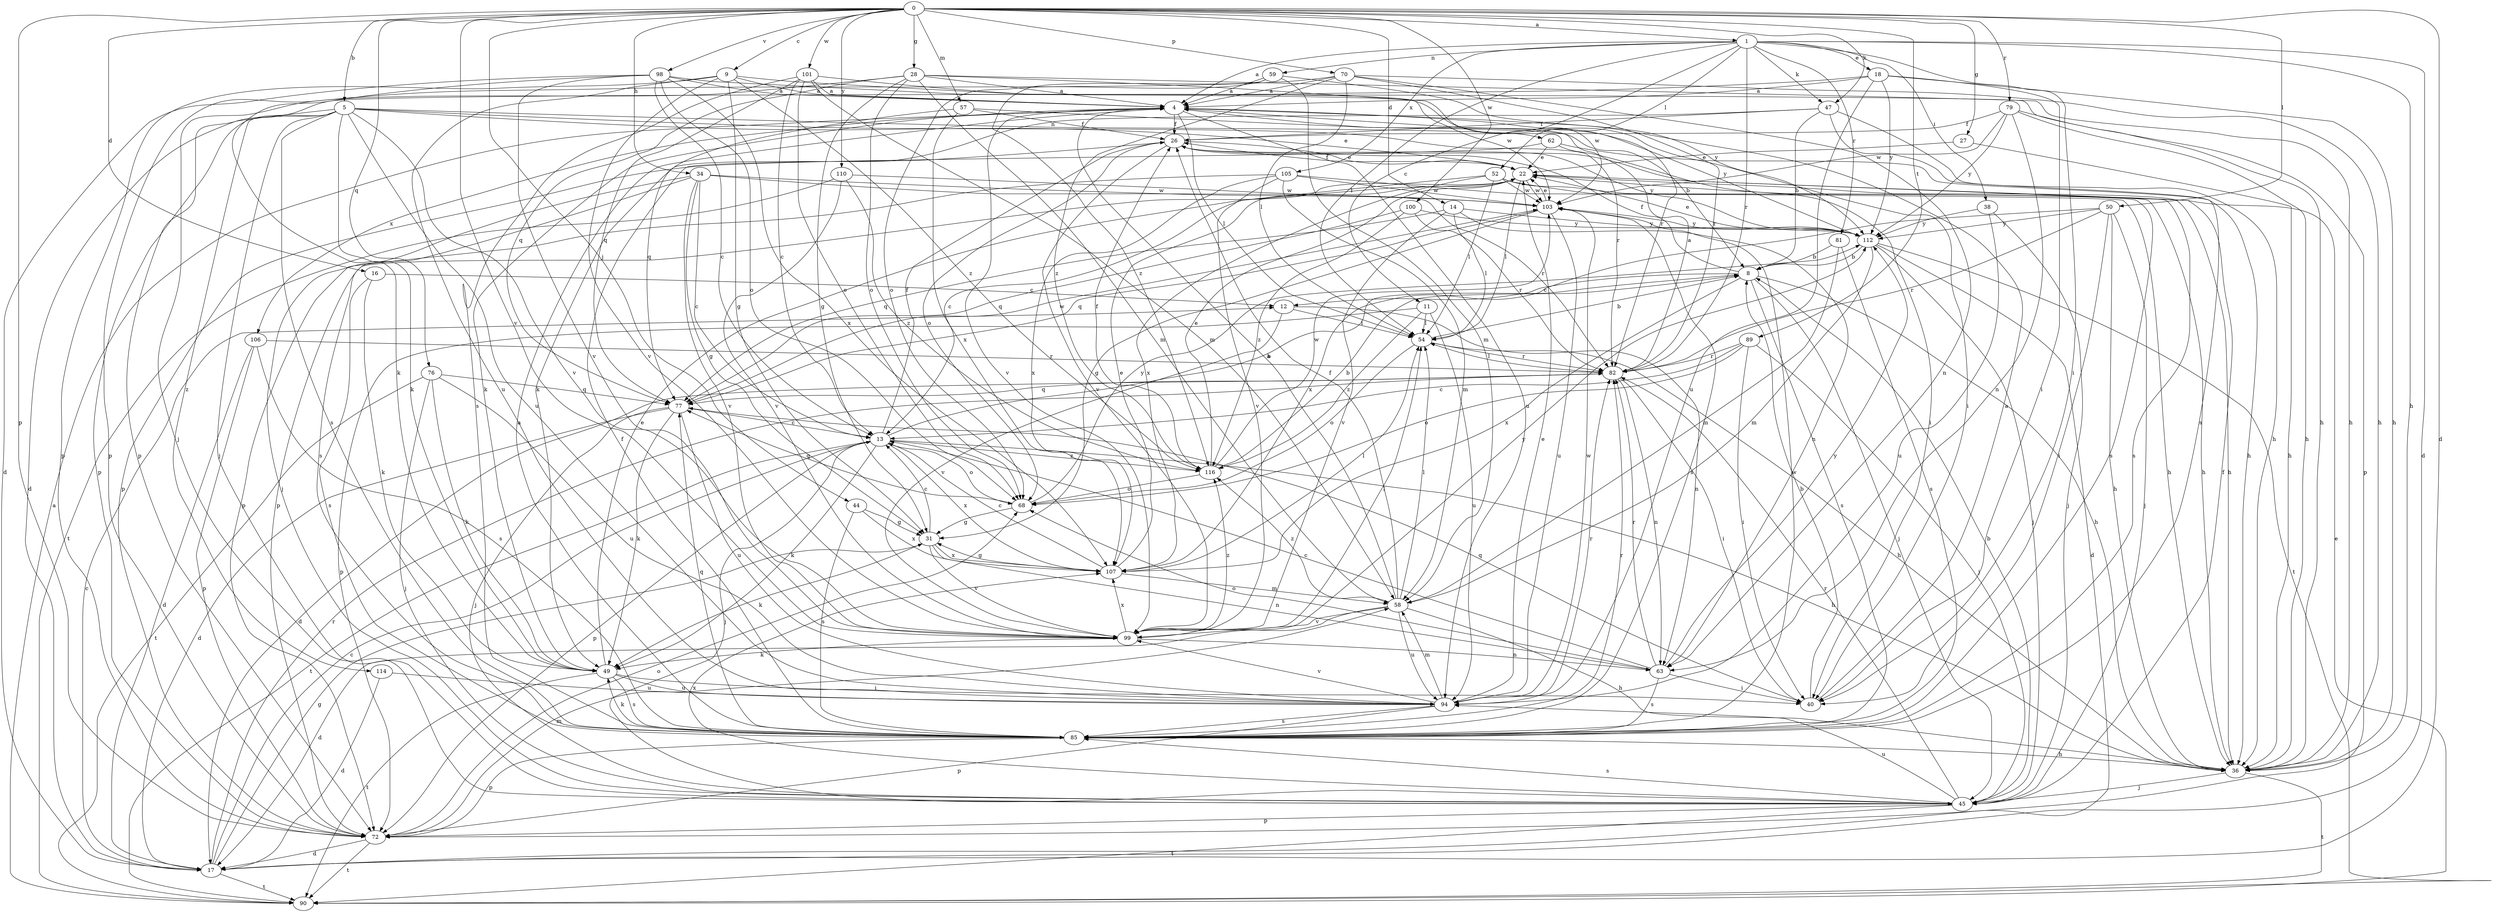 strict digraph  {
0;
1;
4;
5;
8;
9;
11;
12;
13;
14;
16;
17;
18;
22;
26;
27;
28;
31;
34;
36;
38;
40;
44;
45;
47;
49;
50;
52;
54;
57;
58;
59;
62;
63;
68;
70;
72;
76;
77;
79;
81;
82;
85;
89;
90;
94;
98;
99;
100;
101;
103;
105;
106;
107;
110;
112;
114;
116;
0 -> 1  [label=a];
0 -> 5  [label=b];
0 -> 9  [label=c];
0 -> 14  [label=d];
0 -> 16  [label=d];
0 -> 17  [label=d];
0 -> 27  [label=g];
0 -> 28  [label=g];
0 -> 34  [label=h];
0 -> 44  [label=j];
0 -> 47  [label=k];
0 -> 50  [label=l];
0 -> 57  [label=m];
0 -> 70  [label=p];
0 -> 72  [label=p];
0 -> 76  [label=q];
0 -> 79  [label=r];
0 -> 89  [label=t];
0 -> 98  [label=v];
0 -> 99  [label=v];
0 -> 100  [label=w];
0 -> 101  [label=w];
0 -> 110  [label=y];
1 -> 4  [label=a];
1 -> 11  [label=c];
1 -> 17  [label=d];
1 -> 18  [label=e];
1 -> 36  [label=h];
1 -> 38  [label=i];
1 -> 40  [label=i];
1 -> 47  [label=k];
1 -> 52  [label=l];
1 -> 54  [label=l];
1 -> 59  [label=n];
1 -> 81  [label=r];
1 -> 82  [label=r];
1 -> 105  [label=x];
4 -> 26  [label=f];
4 -> 40  [label=i];
4 -> 49  [label=k];
4 -> 54  [label=l];
4 -> 94  [label=u];
4 -> 99  [label=v];
4 -> 106  [label=x];
4 -> 112  [label=y];
5 -> 17  [label=d];
5 -> 22  [label=e];
5 -> 45  [label=j];
5 -> 49  [label=k];
5 -> 62  [label=n];
5 -> 72  [label=p];
5 -> 82  [label=r];
5 -> 85  [label=s];
5 -> 94  [label=u];
5 -> 99  [label=v];
5 -> 114  [label=z];
8 -> 12  [label=c];
8 -> 26  [label=f];
8 -> 36  [label=h];
8 -> 45  [label=j];
8 -> 85  [label=s];
8 -> 107  [label=x];
9 -> 4  [label=a];
9 -> 31  [label=g];
9 -> 36  [label=h];
9 -> 72  [label=p];
9 -> 94  [label=u];
9 -> 99  [label=v];
9 -> 116  [label=z];
11 -> 54  [label=l];
11 -> 72  [label=p];
11 -> 94  [label=u];
11 -> 116  [label=z];
12 -> 54  [label=l];
12 -> 63  [label=n];
12 -> 99  [label=v];
13 -> 8  [label=b];
13 -> 26  [label=f];
13 -> 36  [label=h];
13 -> 45  [label=j];
13 -> 49  [label=k];
13 -> 68  [label=o];
13 -> 72  [label=p];
13 -> 90  [label=t];
13 -> 107  [label=x];
13 -> 116  [label=z];
14 -> 54  [label=l];
14 -> 63  [label=n];
14 -> 77  [label=q];
14 -> 99  [label=v];
14 -> 112  [label=y];
16 -> 12  [label=c];
16 -> 49  [label=k];
16 -> 85  [label=s];
17 -> 12  [label=c];
17 -> 13  [label=c];
17 -> 31  [label=g];
17 -> 82  [label=r];
17 -> 90  [label=t];
18 -> 4  [label=a];
18 -> 36  [label=h];
18 -> 40  [label=i];
18 -> 72  [label=p];
18 -> 94  [label=u];
18 -> 112  [label=y];
22 -> 26  [label=f];
22 -> 36  [label=h];
22 -> 54  [label=l];
22 -> 72  [label=p];
22 -> 85  [label=s];
22 -> 103  [label=w];
26 -> 22  [label=e];
26 -> 68  [label=o];
26 -> 99  [label=v];
26 -> 112  [label=y];
27 -> 22  [label=e];
27 -> 36  [label=h];
28 -> 4  [label=a];
28 -> 31  [label=g];
28 -> 36  [label=h];
28 -> 45  [label=j];
28 -> 58  [label=m];
28 -> 68  [label=o];
28 -> 77  [label=q];
28 -> 103  [label=w];
31 -> 13  [label=c];
31 -> 49  [label=k];
31 -> 63  [label=n];
31 -> 99  [label=v];
31 -> 107  [label=x];
34 -> 13  [label=c];
34 -> 31  [label=g];
34 -> 45  [label=j];
34 -> 82  [label=r];
34 -> 85  [label=s];
34 -> 99  [label=v];
34 -> 103  [label=w];
36 -> 45  [label=j];
36 -> 90  [label=t];
38 -> 45  [label=j];
38 -> 94  [label=u];
38 -> 112  [label=y];
40 -> 4  [label=a];
40 -> 8  [label=b];
40 -> 77  [label=q];
44 -> 31  [label=g];
44 -> 85  [label=s];
44 -> 107  [label=x];
45 -> 8  [label=b];
45 -> 26  [label=f];
45 -> 72  [label=p];
45 -> 82  [label=r];
45 -> 85  [label=s];
45 -> 90  [label=t];
45 -> 94  [label=u];
45 -> 107  [label=x];
47 -> 8  [label=b];
47 -> 26  [label=f];
47 -> 36  [label=h];
47 -> 49  [label=k];
47 -> 85  [label=s];
49 -> 22  [label=e];
49 -> 40  [label=i];
49 -> 85  [label=s];
49 -> 90  [label=t];
49 -> 94  [label=u];
50 -> 36  [label=h];
50 -> 40  [label=i];
50 -> 45  [label=j];
50 -> 82  [label=r];
50 -> 107  [label=x];
50 -> 112  [label=y];
52 -> 13  [label=c];
52 -> 36  [label=h];
52 -> 54  [label=l];
52 -> 85  [label=s];
52 -> 103  [label=w];
52 -> 107  [label=x];
54 -> 8  [label=b];
54 -> 36  [label=h];
54 -> 68  [label=o];
54 -> 82  [label=r];
57 -> 8  [label=b];
57 -> 26  [label=f];
57 -> 77  [label=q];
57 -> 107  [label=x];
58 -> 4  [label=a];
58 -> 17  [label=d];
58 -> 26  [label=f];
58 -> 36  [label=h];
58 -> 54  [label=l];
58 -> 94  [label=u];
58 -> 99  [label=v];
58 -> 116  [label=z];
59 -> 4  [label=a];
59 -> 58  [label=m];
59 -> 68  [label=o];
59 -> 112  [label=y];
59 -> 116  [label=z];
62 -> 22  [label=e];
62 -> 36  [label=h];
62 -> 40  [label=i];
62 -> 72  [label=p];
63 -> 13  [label=c];
63 -> 40  [label=i];
63 -> 68  [label=o];
63 -> 82  [label=r];
63 -> 85  [label=s];
63 -> 112  [label=y];
68 -> 31  [label=g];
68 -> 77  [label=q];
68 -> 112  [label=y];
70 -> 4  [label=a];
70 -> 36  [label=h];
70 -> 54  [label=l];
70 -> 63  [label=n];
70 -> 72  [label=p];
70 -> 82  [label=r];
70 -> 116  [label=z];
72 -> 17  [label=d];
72 -> 58  [label=m];
72 -> 68  [label=o];
72 -> 90  [label=t];
76 -> 45  [label=j];
76 -> 49  [label=k];
76 -> 77  [label=q];
76 -> 90  [label=t];
76 -> 94  [label=u];
77 -> 13  [label=c];
77 -> 17  [label=d];
77 -> 45  [label=j];
77 -> 49  [label=k];
77 -> 94  [label=u];
77 -> 103  [label=w];
79 -> 26  [label=f];
79 -> 36  [label=h];
79 -> 63  [label=n];
79 -> 72  [label=p];
79 -> 103  [label=w];
79 -> 112  [label=y];
81 -> 8  [label=b];
81 -> 58  [label=m];
81 -> 85  [label=s];
82 -> 4  [label=a];
82 -> 17  [label=d];
82 -> 40  [label=i];
82 -> 54  [label=l];
82 -> 63  [label=n];
82 -> 77  [label=q];
85 -> 4  [label=a];
85 -> 26  [label=f];
85 -> 36  [label=h];
85 -> 49  [label=k];
85 -> 72  [label=p];
85 -> 77  [label=q];
85 -> 82  [label=r];
85 -> 103  [label=w];
89 -> 13  [label=c];
89 -> 40  [label=i];
89 -> 45  [label=j];
89 -> 68  [label=o];
89 -> 82  [label=r];
90 -> 4  [label=a];
90 -> 22  [label=e];
94 -> 22  [label=e];
94 -> 58  [label=m];
94 -> 72  [label=p];
94 -> 82  [label=r];
94 -> 85  [label=s];
94 -> 99  [label=v];
94 -> 103  [label=w];
98 -> 4  [label=a];
98 -> 13  [label=c];
98 -> 17  [label=d];
98 -> 49  [label=k];
98 -> 68  [label=o];
98 -> 82  [label=r];
98 -> 99  [label=v];
98 -> 107  [label=x];
99 -> 49  [label=k];
99 -> 54  [label=l];
99 -> 63  [label=n];
99 -> 107  [label=x];
99 -> 112  [label=y];
99 -> 116  [label=z];
100 -> 77  [label=q];
100 -> 82  [label=r];
100 -> 112  [label=y];
100 -> 116  [label=z];
101 -> 4  [label=a];
101 -> 13  [label=c];
101 -> 58  [label=m];
101 -> 68  [label=o];
101 -> 77  [label=q];
101 -> 85  [label=s];
101 -> 103  [label=w];
103 -> 22  [label=e];
103 -> 31  [label=g];
103 -> 77  [label=q];
103 -> 85  [label=s];
103 -> 94  [label=u];
103 -> 112  [label=y];
105 -> 36  [label=h];
105 -> 58  [label=m];
105 -> 72  [label=p];
105 -> 99  [label=v];
105 -> 103  [label=w];
105 -> 107  [label=x];
106 -> 17  [label=d];
106 -> 72  [label=p];
106 -> 82  [label=r];
106 -> 85  [label=s];
107 -> 13  [label=c];
107 -> 22  [label=e];
107 -> 31  [label=g];
107 -> 54  [label=l];
107 -> 58  [label=m];
110 -> 90  [label=t];
110 -> 99  [label=v];
110 -> 103  [label=w];
110 -> 116  [label=z];
112 -> 8  [label=b];
112 -> 17  [label=d];
112 -> 22  [label=e];
112 -> 45  [label=j];
112 -> 58  [label=m];
112 -> 90  [label=t];
114 -> 17  [label=d];
114 -> 94  [label=u];
116 -> 8  [label=b];
116 -> 22  [label=e];
116 -> 26  [label=f];
116 -> 68  [label=o];
116 -> 103  [label=w];
}
